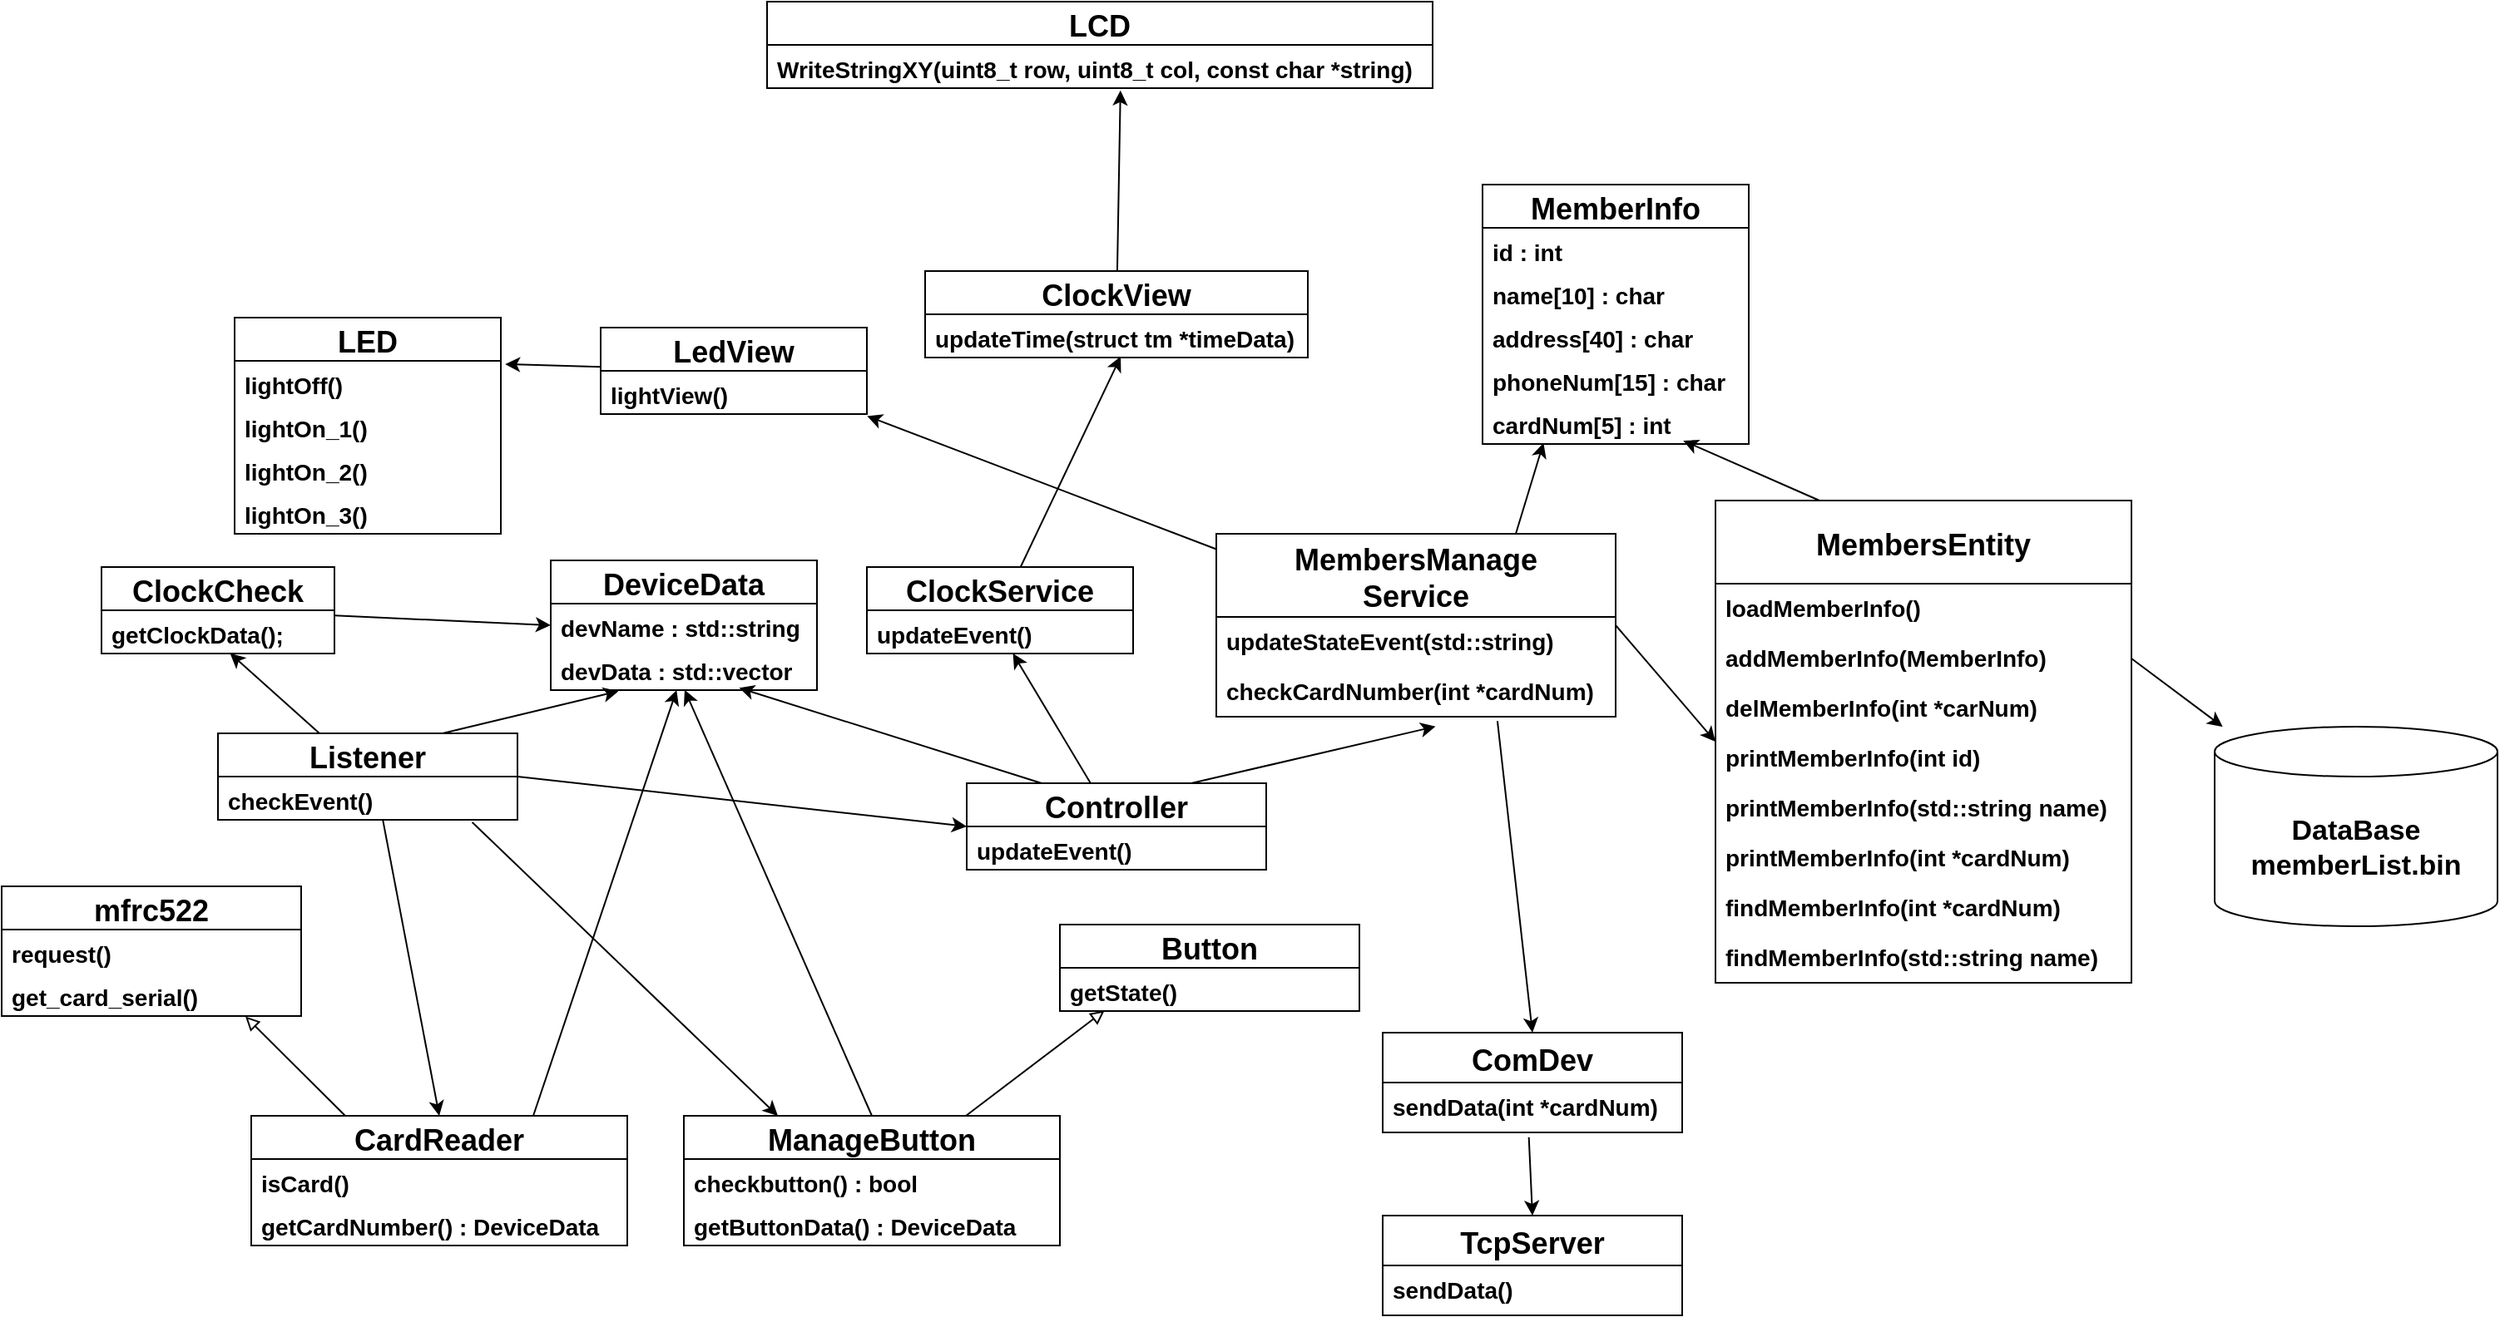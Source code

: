 <mxfile>
    <diagram id="3hWNbCpws5QloM3HWcna" name="페이지-1">
        <mxGraphModel dx="2216" dy="440" grid="1" gridSize="10" guides="1" tooltips="1" connect="1" arrows="1" fold="1" page="1" pageScale="1" pageWidth="827" pageHeight="1169" math="0" shadow="0">
            <root>
                <mxCell id="0"/>
                <mxCell id="1" parent="0"/>
                <mxCell id="25" style="edgeStyle=none;html=1;exitX=1;exitY=0.5;exitDx=0;exitDy=0;entryX=0;entryY=0.5;entryDx=0;entryDy=0;" parent="1" source="7" target="22" edge="1">
                    <mxGeometry relative="1" as="geometry"/>
                </mxCell>
                <mxCell id="36" style="edgeStyle=none;html=1;exitX=0.75;exitY=0;exitDx=0;exitDy=0;entryX=0.254;entryY=1.026;entryDx=0;entryDy=0;entryPerimeter=0;" parent="1" source="7" target="34" edge="1">
                    <mxGeometry relative="1" as="geometry"/>
                </mxCell>
                <mxCell id="114" style="edgeStyle=none;html=1;entryX=0.552;entryY=0.995;entryDx=0;entryDy=0;entryPerimeter=0;" edge="1" parent="1" source="7" target="111">
                    <mxGeometry relative="1" as="geometry"/>
                </mxCell>
                <mxCell id="7" value="Listener" style="swimlane;fontStyle=1;childLayout=stackLayout;horizontal=1;startSize=26;fillColor=none;horizontalStack=0;resizeParent=1;resizeParentMax=0;resizeLast=0;collapsible=1;marginBottom=0;fontSize=18;" parent="1" vertex="1">
                    <mxGeometry x="-20" y="470" width="180" height="52" as="geometry"/>
                </mxCell>
                <mxCell id="8" value="checkEvent()" style="text;strokeColor=none;fillColor=none;align=left;verticalAlign=top;spacingLeft=4;spacingRight=4;overflow=hidden;rotatable=0;points=[[0,0.5],[1,0.5]];portConstraint=eastwest;fontSize=14;fontStyle=1" parent="7" vertex="1">
                    <mxGeometry y="26" width="180" height="26" as="geometry"/>
                </mxCell>
                <mxCell id="15" value="mfrc522" style="swimlane;fontStyle=1;childLayout=stackLayout;horizontal=1;startSize=26;fillColor=none;horizontalStack=0;resizeParent=1;resizeParentMax=0;resizeLast=0;collapsible=1;marginBottom=0;fontSize=18;" parent="1" vertex="1">
                    <mxGeometry x="-150" y="562" width="180" height="78" as="geometry"/>
                </mxCell>
                <mxCell id="16" value="request()" style="text;strokeColor=none;fillColor=none;align=left;verticalAlign=top;spacingLeft=4;spacingRight=4;overflow=hidden;rotatable=0;points=[[0,0.5],[1,0.5]];portConstraint=eastwest;fontSize=14;fontStyle=1" parent="15" vertex="1">
                    <mxGeometry y="26" width="180" height="26" as="geometry"/>
                </mxCell>
                <mxCell id="17" value="get_card_serial()" style="text;strokeColor=none;fillColor=none;align=left;verticalAlign=top;spacingLeft=4;spacingRight=4;overflow=hidden;rotatable=0;points=[[0,0.5],[1,0.5]];portConstraint=eastwest;fontSize=14;fontStyle=1" parent="15" vertex="1">
                    <mxGeometry y="52" width="180" height="26" as="geometry"/>
                </mxCell>
                <mxCell id="37" style="edgeStyle=none;html=1;exitX=0.25;exitY=0;exitDx=0;exitDy=0;entryX=0.708;entryY=0.949;entryDx=0;entryDy=0;entryPerimeter=0;" parent="1" source="22" target="34" edge="1">
                    <mxGeometry relative="1" as="geometry"/>
                </mxCell>
                <mxCell id="62" style="edgeStyle=none;html=1;exitX=0.75;exitY=0;exitDx=0;exitDy=0;entryX=0.549;entryY=1.196;entryDx=0;entryDy=0;entryPerimeter=0;fontSize=17;startArrow=none;startFill=0;endArrow=classic;endFill=1;" parent="1" source="22" target="75" edge="1">
                    <mxGeometry relative="1" as="geometry"/>
                </mxCell>
                <mxCell id="112" style="edgeStyle=none;html=1;" edge="1" parent="1" source="22" target="109">
                    <mxGeometry relative="1" as="geometry"/>
                </mxCell>
                <mxCell id="22" value="Controller" style="swimlane;fontStyle=1;childLayout=stackLayout;horizontal=1;startSize=26;fillColor=none;horizontalStack=0;resizeParent=1;resizeParentMax=0;resizeLast=0;collapsible=1;marginBottom=0;fontSize=18;" parent="1" vertex="1">
                    <mxGeometry x="430" y="500" width="180" height="52" as="geometry"/>
                </mxCell>
                <mxCell id="23" value="updateEvent()" style="text;strokeColor=none;fillColor=none;align=left;verticalAlign=top;spacingLeft=4;spacingRight=4;overflow=hidden;rotatable=0;points=[[0,0.5],[1,0.5]];portConstraint=eastwest;fontSize=14;fontStyle=1" parent="22" vertex="1">
                    <mxGeometry y="26" width="180" height="26" as="geometry"/>
                </mxCell>
                <mxCell id="32" value="DeviceData" style="swimlane;fontStyle=1;childLayout=stackLayout;horizontal=1;startSize=26;fillColor=none;horizontalStack=0;resizeParent=1;resizeParentMax=0;resizeLast=0;collapsible=1;marginBottom=0;fontSize=18;" parent="1" vertex="1">
                    <mxGeometry x="180" y="366" width="160" height="78" as="geometry"/>
                </mxCell>
                <mxCell id="33" value="devName : std::string" style="text;strokeColor=none;fillColor=none;align=left;verticalAlign=top;spacingLeft=4;spacingRight=4;overflow=hidden;rotatable=0;points=[[0,0.5],[1,0.5]];portConstraint=eastwest;fontSize=14;fontStyle=1" parent="32" vertex="1">
                    <mxGeometry y="26" width="160" height="26" as="geometry"/>
                </mxCell>
                <mxCell id="34" value="devData : std::vector" style="text;strokeColor=none;fillColor=none;align=left;verticalAlign=top;spacingLeft=4;spacingRight=4;overflow=hidden;rotatable=0;points=[[0,0.5],[1,0.5]];portConstraint=eastwest;fontSize=14;fontStyle=1" parent="32" vertex="1">
                    <mxGeometry y="52" width="160" height="26" as="geometry"/>
                </mxCell>
                <mxCell id="41" style="edgeStyle=none;html=1;exitX=0.25;exitY=0;exitDx=0;exitDy=0;endArrow=block;endFill=0;entryX=0.814;entryY=1.011;entryDx=0;entryDy=0;entryPerimeter=0;" parent="1" source="38" target="17" edge="1">
                    <mxGeometry relative="1" as="geometry"/>
                </mxCell>
                <mxCell id="42" style="edgeStyle=none;html=1;exitX=0.5;exitY=0;exitDx=0;exitDy=0;endArrow=none;endFill=0;startArrow=classic;startFill=1;entryX=0.55;entryY=0.984;entryDx=0;entryDy=0;entryPerimeter=0;" parent="1" source="38" target="8" edge="1">
                    <mxGeometry relative="1" as="geometry">
                        <mxPoint x="324" y="550" as="targetPoint"/>
                    </mxGeometry>
                </mxCell>
                <mxCell id="44" style="edgeStyle=none;html=1;exitX=0.75;exitY=0;exitDx=0;exitDy=0;startArrow=none;startFill=0;endArrow=classic;endFill=1;" parent="1" source="38" target="34" edge="1">
                    <mxGeometry relative="1" as="geometry"/>
                </mxCell>
                <mxCell id="38" value="CardReader" style="swimlane;fontStyle=1;childLayout=stackLayout;horizontal=1;startSize=26;fillColor=none;horizontalStack=0;resizeParent=1;resizeParentMax=0;resizeLast=0;collapsible=1;marginBottom=0;fontSize=18;" parent="1" vertex="1">
                    <mxGeometry y="700" width="226" height="78" as="geometry"/>
                </mxCell>
                <mxCell id="39" value="isCard()" style="text;strokeColor=none;fillColor=none;align=left;verticalAlign=top;spacingLeft=4;spacingRight=4;overflow=hidden;rotatable=0;points=[[0,0.5],[1,0.5]];portConstraint=eastwest;fontSize=14;fontStyle=1" parent="38" vertex="1">
                    <mxGeometry y="26" width="226" height="26" as="geometry"/>
                </mxCell>
                <mxCell id="40" value="getCardNumber() : DeviceData" style="text;strokeColor=none;fillColor=none;align=left;verticalAlign=top;spacingLeft=4;spacingRight=4;overflow=hidden;rotatable=0;points=[[0,0.5],[1,0.5]];portConstraint=eastwest;fontSize=14;fontStyle=1" parent="38" vertex="1">
                    <mxGeometry y="52" width="226" height="26" as="geometry"/>
                </mxCell>
                <mxCell id="45" value="DataBase&lt;br&gt;memberList.bin" style="shape=cylinder3;whiteSpace=wrap;html=1;boundedLbl=1;backgroundOutline=1;size=15;fontSize=17;fontStyle=1" parent="1" vertex="1">
                    <mxGeometry x="1180" y="466" width="170" height="120" as="geometry"/>
                </mxCell>
                <mxCell id="48" value="MemberInfo" style="swimlane;fontStyle=1;childLayout=stackLayout;horizontal=1;startSize=26;fillColor=none;horizontalStack=0;resizeParent=1;resizeParentMax=0;resizeLast=0;collapsible=1;marginBottom=0;fontSize=18;" parent="1" vertex="1">
                    <mxGeometry x="740" y="140" width="160" height="156" as="geometry"/>
                </mxCell>
                <mxCell id="49" value="id : int" style="text;strokeColor=none;fillColor=none;align=left;verticalAlign=top;spacingLeft=4;spacingRight=4;overflow=hidden;rotatable=0;points=[[0,0.5],[1,0.5]];portConstraint=eastwest;fontSize=14;fontStyle=1" parent="48" vertex="1">
                    <mxGeometry y="26" width="160" height="26" as="geometry"/>
                </mxCell>
                <mxCell id="50" value="name[10] : char" style="text;strokeColor=none;fillColor=none;align=left;verticalAlign=top;spacingLeft=4;spacingRight=4;overflow=hidden;rotatable=0;points=[[0,0.5],[1,0.5]];portConstraint=eastwest;fontSize=14;fontStyle=1" parent="48" vertex="1">
                    <mxGeometry y="52" width="160" height="26" as="geometry"/>
                </mxCell>
                <mxCell id="51" value="address[40] : char" style="text;strokeColor=none;fillColor=none;align=left;verticalAlign=top;spacingLeft=4;spacingRight=4;overflow=hidden;rotatable=0;points=[[0,0.5],[1,0.5]];portConstraint=eastwest;fontSize=14;fontStyle=1" parent="48" vertex="1">
                    <mxGeometry y="78" width="160" height="26" as="geometry"/>
                </mxCell>
                <mxCell id="52" value="phoneNum[15] : char" style="text;strokeColor=none;fillColor=none;align=left;verticalAlign=top;spacingLeft=4;spacingRight=4;overflow=hidden;rotatable=0;points=[[0,0.5],[1,0.5]];portConstraint=eastwest;fontSize=14;fontStyle=1" parent="48" vertex="1">
                    <mxGeometry y="104" width="160" height="26" as="geometry"/>
                </mxCell>
                <mxCell id="53" value="cardNum[5] : int" style="text;strokeColor=none;fillColor=none;align=left;verticalAlign=top;spacingLeft=4;spacingRight=4;overflow=hidden;rotatable=0;points=[[0,0.5],[1,0.5]];portConstraint=eastwest;fontSize=14;fontStyle=1" parent="48" vertex="1">
                    <mxGeometry y="130" width="160" height="26" as="geometry"/>
                </mxCell>
                <mxCell id="59" style="edgeStyle=none;html=1;exitX=0.75;exitY=0;exitDx=0;exitDy=0;entryX=0.229;entryY=0.974;entryDx=0;entryDy=0;entryPerimeter=0;fontSize=17;startArrow=none;startFill=0;endArrow=classic;endFill=1;" parent="1" source="55" target="53" edge="1">
                    <mxGeometry relative="1" as="geometry"/>
                </mxCell>
                <mxCell id="63" style="edgeStyle=none;html=1;exitX=1;exitY=0.5;exitDx=0;exitDy=0;entryX=0;entryY=0.5;entryDx=0;entryDy=0;fontSize=17;startArrow=none;startFill=0;endArrow=classic;endFill=1;" parent="1" source="55" target="57" edge="1">
                    <mxGeometry relative="1" as="geometry"/>
                </mxCell>
                <mxCell id="85" style="edgeStyle=none;html=1;exitX=0.704;exitY=1.086;exitDx=0;exitDy=0;entryX=0.5;entryY=0;entryDx=0;entryDy=0;exitPerimeter=0;" parent="1" source="75" target="82" edge="1">
                    <mxGeometry relative="1" as="geometry"/>
                </mxCell>
                <mxCell id="107" style="edgeStyle=none;html=1;entryX=1.001;entryY=0.046;entryDx=0;entryDy=0;entryPerimeter=0;" parent="1" source="55" edge="1">
                    <mxGeometry relative="1" as="geometry">
                        <mxPoint x="370.16" y="279.196" as="targetPoint"/>
                    </mxGeometry>
                </mxCell>
                <mxCell id="55" value="MembersManage&#10;Service" style="swimlane;fontStyle=1;childLayout=stackLayout;horizontal=1;startSize=50;fillColor=none;horizontalStack=0;resizeParent=1;resizeParentMax=0;resizeLast=0;collapsible=1;marginBottom=0;fontSize=18;" parent="1" vertex="1">
                    <mxGeometry x="580" y="350" width="240" height="110" as="geometry"/>
                </mxCell>
                <mxCell id="56" value="updateStateEvent(std::string)" style="text;strokeColor=none;fillColor=none;align=left;verticalAlign=top;spacingLeft=4;spacingRight=4;overflow=hidden;rotatable=0;points=[[0,0.5],[1,0.5]];portConstraint=eastwest;fontSize=14;fontStyle=1" parent="55" vertex="1">
                    <mxGeometry y="50" width="240" height="30" as="geometry"/>
                </mxCell>
                <mxCell id="75" value="checkCardNumber(int *cardNum)" style="text;strokeColor=none;fillColor=none;align=left;verticalAlign=top;spacingLeft=4;spacingRight=4;overflow=hidden;rotatable=0;points=[[0,0.5],[1,0.5]];portConstraint=eastwest;fontSize=14;fontStyle=1" parent="55" vertex="1">
                    <mxGeometry y="80" width="240" height="30" as="geometry"/>
                </mxCell>
                <mxCell id="60" style="edgeStyle=none;html=1;exitX=0.25;exitY=0;exitDx=0;exitDy=0;entryX=0.754;entryY=0.923;entryDx=0;entryDy=0;entryPerimeter=0;fontSize=17;startArrow=none;startFill=0;endArrow=classic;endFill=1;" parent="1" source="57" target="53" edge="1">
                    <mxGeometry relative="1" as="geometry"/>
                </mxCell>
                <mxCell id="57" value="MembersEntity" style="swimlane;fontStyle=1;childLayout=stackLayout;horizontal=1;startSize=50;fillColor=none;horizontalStack=0;resizeParent=1;resizeParentMax=0;resizeLast=0;collapsible=1;marginBottom=0;fontSize=18;" parent="1" vertex="1">
                    <mxGeometry x="880" y="330" width="250" height="290" as="geometry"/>
                </mxCell>
                <mxCell id="69" value="loadMemberInfo()" style="text;strokeColor=none;fillColor=none;align=left;verticalAlign=top;spacingLeft=4;spacingRight=4;overflow=hidden;rotatable=0;points=[[0,0.5],[1,0.5]];portConstraint=eastwest;fontSize=14;fontStyle=1" parent="57" vertex="1">
                    <mxGeometry y="50" width="250" height="30" as="geometry"/>
                </mxCell>
                <mxCell id="58" value="addMemberInfo(MemberInfo)" style="text;strokeColor=none;fillColor=none;align=left;verticalAlign=top;spacingLeft=4;spacingRight=4;overflow=hidden;rotatable=0;points=[[0,0.5],[1,0.5]];portConstraint=eastwest;fontSize=14;fontStyle=1" parent="57" vertex="1">
                    <mxGeometry y="80" width="250" height="30" as="geometry"/>
                </mxCell>
                <mxCell id="74" value="delMemberInfo(int *carNum)" style="text;strokeColor=none;fillColor=none;align=left;verticalAlign=top;spacingLeft=4;spacingRight=4;overflow=hidden;rotatable=0;points=[[0,0.5],[1,0.5]];portConstraint=eastwest;fontSize=14;fontStyle=1" parent="57" vertex="1">
                    <mxGeometry y="110" width="250" height="30" as="geometry"/>
                </mxCell>
                <mxCell id="67" value="printMemberInfo(int id)" style="text;strokeColor=none;fillColor=none;align=left;verticalAlign=top;spacingLeft=4;spacingRight=4;overflow=hidden;rotatable=0;points=[[0,0.5],[1,0.5]];portConstraint=eastwest;fontSize=14;fontStyle=1" parent="57" vertex="1">
                    <mxGeometry y="140" width="250" height="30" as="geometry"/>
                </mxCell>
                <mxCell id="68" value="printMemberInfo(std::string name)" style="text;strokeColor=none;fillColor=none;align=left;verticalAlign=top;spacingLeft=4;spacingRight=4;overflow=hidden;rotatable=0;points=[[0,0.5],[1,0.5]];portConstraint=eastwest;fontSize=14;fontStyle=1" parent="57" vertex="1">
                    <mxGeometry y="170" width="250" height="30" as="geometry"/>
                </mxCell>
                <mxCell id="72" value="printMemberInfo(int *cardNum)" style="text;strokeColor=none;fillColor=none;align=left;verticalAlign=top;spacingLeft=4;spacingRight=4;overflow=hidden;rotatable=0;points=[[0,0.5],[1,0.5]];portConstraint=eastwest;fontSize=14;fontStyle=1" parent="57" vertex="1">
                    <mxGeometry y="200" width="250" height="30" as="geometry"/>
                </mxCell>
                <mxCell id="71" value="findMemberInfo(int *cardNum)" style="text;strokeColor=none;fillColor=none;align=left;verticalAlign=top;spacingLeft=4;spacingRight=4;overflow=hidden;rotatable=0;points=[[0,0.5],[1,0.5]];portConstraint=eastwest;fontSize=14;fontStyle=1" parent="57" vertex="1">
                    <mxGeometry y="230" width="250" height="30" as="geometry"/>
                </mxCell>
                <mxCell id="70" value="findMemberInfo(std::string name)" style="text;strokeColor=none;fillColor=none;align=left;verticalAlign=top;spacingLeft=4;spacingRight=4;overflow=hidden;rotatable=0;points=[[0,0.5],[1,0.5]];portConstraint=eastwest;fontSize=14;fontStyle=1" parent="57" vertex="1">
                    <mxGeometry y="260" width="250" height="30" as="geometry"/>
                </mxCell>
                <mxCell id="61" style="edgeStyle=none;html=1;fontSize=17;startArrow=none;startFill=0;endArrow=classic;endFill=1;exitX=1;exitY=0.5;exitDx=0;exitDy=0;" parent="1" source="58" target="45" edge="1">
                    <mxGeometry relative="1" as="geometry">
                        <mxPoint x="950" y="470" as="sourcePoint"/>
                    </mxGeometry>
                </mxCell>
                <mxCell id="64" value="Button" style="swimlane;fontStyle=1;childLayout=stackLayout;horizontal=1;startSize=26;fillColor=none;horizontalStack=0;resizeParent=1;resizeParentMax=0;resizeLast=0;collapsible=1;marginBottom=0;fontSize=18;" parent="1" vertex="1">
                    <mxGeometry x="486" y="585" width="180" height="52" as="geometry"/>
                </mxCell>
                <mxCell id="65" value="getState()" style="text;strokeColor=none;fillColor=none;align=left;verticalAlign=top;spacingLeft=4;spacingRight=4;overflow=hidden;rotatable=0;points=[[0,0.5],[1,0.5]];portConstraint=eastwest;fontSize=14;fontStyle=1" parent="64" vertex="1">
                    <mxGeometry y="26" width="180" height="26" as="geometry"/>
                </mxCell>
                <mxCell id="76" style="edgeStyle=none;html=1;exitX=0.849;exitY=1.057;exitDx=0;exitDy=0;entryX=0.25;entryY=0;entryDx=0;entryDy=0;exitPerimeter=0;" parent="1" source="8" target="77" edge="1">
                    <mxGeometry relative="1" as="geometry"/>
                </mxCell>
                <mxCell id="81" style="edgeStyle=none;html=1;exitX=0.5;exitY=0;exitDx=0;exitDy=0;entryX=0.503;entryY=0.996;entryDx=0;entryDy=0;entryPerimeter=0;" parent="1" source="77" target="34" edge="1">
                    <mxGeometry relative="1" as="geometry"/>
                </mxCell>
                <mxCell id="77" value="ManageButton" style="swimlane;fontStyle=1;childLayout=stackLayout;horizontal=1;startSize=26;fillColor=none;horizontalStack=0;resizeParent=1;resizeParentMax=0;resizeLast=0;collapsible=1;marginBottom=0;fontSize=18;" parent="1" vertex="1">
                    <mxGeometry x="260" y="700" width="226" height="78" as="geometry"/>
                </mxCell>
                <mxCell id="78" value="checkbutton() : bool" style="text;strokeColor=none;fillColor=none;align=left;verticalAlign=top;spacingLeft=4;spacingRight=4;overflow=hidden;rotatable=0;points=[[0,0.5],[1,0.5]];portConstraint=eastwest;fontSize=14;fontStyle=1" parent="77" vertex="1">
                    <mxGeometry y="26" width="226" height="26" as="geometry"/>
                </mxCell>
                <mxCell id="79" value="getButtonData() : DeviceData" style="text;strokeColor=none;fillColor=none;align=left;verticalAlign=top;spacingLeft=4;spacingRight=4;overflow=hidden;rotatable=0;points=[[0,0.5],[1,0.5]];portConstraint=eastwest;fontSize=14;fontStyle=1" parent="77" vertex="1">
                    <mxGeometry y="52" width="226" height="26" as="geometry"/>
                </mxCell>
                <mxCell id="80" style="edgeStyle=none;html=1;exitX=0.75;exitY=0;exitDx=0;exitDy=0;endArrow=block;endFill=0;entryX=0.149;entryY=0.989;entryDx=0;entryDy=0;entryPerimeter=0;" parent="1" source="77" target="65" edge="1">
                    <mxGeometry relative="1" as="geometry">
                        <mxPoint x="370.0" y="689.71" as="sourcePoint"/>
                        <mxPoint x="480" y="651" as="targetPoint"/>
                    </mxGeometry>
                </mxCell>
                <mxCell id="88" style="edgeStyle=none;html=1;exitX=0.488;exitY=1.095;exitDx=0;exitDy=0;entryX=0.5;entryY=0;entryDx=0;entryDy=0;exitPerimeter=0;" parent="1" source="83" target="86" edge="1">
                    <mxGeometry relative="1" as="geometry"/>
                </mxCell>
                <mxCell id="82" value="ComDev" style="swimlane;fontStyle=1;childLayout=stackLayout;horizontal=1;startSize=30;fillColor=none;horizontalStack=0;resizeParent=1;resizeParentMax=0;resizeLast=0;collapsible=1;marginBottom=0;fontSize=18;" parent="1" vertex="1">
                    <mxGeometry x="680" y="650" width="180" height="60" as="geometry"/>
                </mxCell>
                <mxCell id="83" value="sendData(int *cardNum)" style="text;strokeColor=none;fillColor=none;align=left;verticalAlign=top;spacingLeft=4;spacingRight=4;overflow=hidden;rotatable=0;points=[[0,0.5],[1,0.5]];portConstraint=eastwest;fontSize=14;fontStyle=1" parent="82" vertex="1">
                    <mxGeometry y="30" width="180" height="30" as="geometry"/>
                </mxCell>
                <mxCell id="86" value="TcpServer" style="swimlane;fontStyle=1;childLayout=stackLayout;horizontal=1;startSize=30;fillColor=none;horizontalStack=0;resizeParent=1;resizeParentMax=0;resizeLast=0;collapsible=1;marginBottom=0;fontSize=18;" parent="1" vertex="1">
                    <mxGeometry x="680" y="760" width="180" height="60" as="geometry"/>
                </mxCell>
                <mxCell id="87" value="sendData()" style="text;strokeColor=none;fillColor=none;align=left;verticalAlign=top;spacingLeft=4;spacingRight=4;overflow=hidden;rotatable=0;points=[[0,0.5],[1,0.5]];portConstraint=eastwest;fontSize=14;fontStyle=1" parent="86" vertex="1">
                    <mxGeometry y="30" width="180" height="30" as="geometry"/>
                </mxCell>
                <mxCell id="116" style="edgeStyle=none;html=1;entryX=0.531;entryY=1.054;entryDx=0;entryDy=0;entryPerimeter=0;" edge="1" parent="1" source="89" target="93">
                    <mxGeometry relative="1" as="geometry"/>
                </mxCell>
                <mxCell id="89" value="ClockView" style="swimlane;fontStyle=1;childLayout=stackLayout;horizontal=1;startSize=26;fillColor=none;horizontalStack=0;resizeParent=1;resizeParentMax=0;resizeLast=0;collapsible=1;marginBottom=0;fontSize=18;" parent="1" vertex="1">
                    <mxGeometry x="405" y="192" width="230" height="52" as="geometry"/>
                </mxCell>
                <mxCell id="90" value="updateTime(struct tm *timeData)" style="text;strokeColor=none;fillColor=none;align=left;verticalAlign=top;spacingLeft=4;spacingRight=4;overflow=hidden;rotatable=0;points=[[0,0.5],[1,0.5]];portConstraint=eastwest;fontSize=14;fontStyle=1" parent="89" vertex="1">
                    <mxGeometry y="26" width="230" height="26" as="geometry"/>
                </mxCell>
                <mxCell id="92" value="LCD" style="swimlane;fontStyle=1;childLayout=stackLayout;horizontal=1;startSize=26;fillColor=none;horizontalStack=0;resizeParent=1;resizeParentMax=0;resizeLast=0;collapsible=1;marginBottom=0;fontSize=18;" parent="1" vertex="1">
                    <mxGeometry x="310" y="30" width="400" height="52" as="geometry"/>
                </mxCell>
                <mxCell id="93" value="WriteStringXY(uint8_t row, uint8_t col, const char *string)" style="text;strokeColor=none;fillColor=none;align=left;verticalAlign=top;spacingLeft=4;spacingRight=4;overflow=hidden;rotatable=0;points=[[0,0.5],[1,0.5]];portConstraint=eastwest;fontSize=14;fontStyle=1" parent="92" vertex="1">
                    <mxGeometry y="26" width="400" height="26" as="geometry"/>
                </mxCell>
                <mxCell id="98" value="LED" style="swimlane;fontStyle=1;childLayout=stackLayout;horizontal=1;startSize=26;fillColor=none;horizontalStack=0;resizeParent=1;resizeParentMax=0;resizeLast=0;collapsible=1;marginBottom=0;fontSize=18;" parent="1" vertex="1">
                    <mxGeometry x="-10" y="220" width="160" height="130" as="geometry"/>
                </mxCell>
                <mxCell id="99" value="lightOff()" style="text;strokeColor=none;fillColor=none;align=left;verticalAlign=top;spacingLeft=4;spacingRight=4;overflow=hidden;rotatable=0;points=[[0,0.5],[1,0.5]];portConstraint=eastwest;fontSize=14;fontStyle=1" parent="98" vertex="1">
                    <mxGeometry y="26" width="160" height="26" as="geometry"/>
                </mxCell>
                <mxCell id="104" value="lightOn_1()" style="text;strokeColor=none;fillColor=none;align=left;verticalAlign=top;spacingLeft=4;spacingRight=4;overflow=hidden;rotatable=0;points=[[0,0.5],[1,0.5]];portConstraint=eastwest;fontSize=14;fontStyle=1" parent="98" vertex="1">
                    <mxGeometry y="52" width="160" height="26" as="geometry"/>
                </mxCell>
                <mxCell id="118" value="lightOn_2()" style="text;strokeColor=none;fillColor=none;align=left;verticalAlign=top;spacingLeft=4;spacingRight=4;overflow=hidden;rotatable=0;points=[[0,0.5],[1,0.5]];portConstraint=eastwest;fontSize=14;fontStyle=1" vertex="1" parent="98">
                    <mxGeometry y="78" width="160" height="26" as="geometry"/>
                </mxCell>
                <mxCell id="117" value="lightOn_3()" style="text;strokeColor=none;fillColor=none;align=left;verticalAlign=top;spacingLeft=4;spacingRight=4;overflow=hidden;rotatable=0;points=[[0,0.5],[1,0.5]];portConstraint=eastwest;fontSize=14;fontStyle=1" vertex="1" parent="98">
                    <mxGeometry y="104" width="160" height="26" as="geometry"/>
                </mxCell>
                <mxCell id="103" style="edgeStyle=none;html=1;entryX=1.016;entryY=0.077;entryDx=0;entryDy=0;entryPerimeter=0;" parent="1" source="100" target="99" edge="1">
                    <mxGeometry relative="1" as="geometry"/>
                </mxCell>
                <mxCell id="100" value="LedView" style="swimlane;fontStyle=1;childLayout=stackLayout;horizontal=1;startSize=26;fillColor=none;horizontalStack=0;resizeParent=1;resizeParentMax=0;resizeLast=0;collapsible=1;marginBottom=0;fontSize=18;" parent="1" vertex="1">
                    <mxGeometry x="210" y="226" width="160" height="52" as="geometry"/>
                </mxCell>
                <mxCell id="101" value="lightView()" style="text;strokeColor=none;fillColor=none;align=left;verticalAlign=top;spacingLeft=4;spacingRight=4;overflow=hidden;rotatable=0;points=[[0,0.5],[1,0.5]];portConstraint=eastwest;fontSize=14;fontStyle=1" parent="100" vertex="1">
                    <mxGeometry y="26" width="160" height="26" as="geometry"/>
                </mxCell>
                <mxCell id="113" style="edgeStyle=none;html=1;entryX=0.511;entryY=0.977;entryDx=0;entryDy=0;entryPerimeter=0;" edge="1" parent="1" source="108" target="90">
                    <mxGeometry relative="1" as="geometry"/>
                </mxCell>
                <mxCell id="108" value="ClockService" style="swimlane;fontStyle=1;childLayout=stackLayout;horizontal=1;startSize=26;fillColor=none;horizontalStack=0;resizeParent=1;resizeParentMax=0;resizeLast=0;collapsible=1;marginBottom=0;fontSize=18;" vertex="1" parent="1">
                    <mxGeometry x="370" y="370" width="160" height="52" as="geometry"/>
                </mxCell>
                <mxCell id="109" value="updateEvent()" style="text;strokeColor=none;fillColor=none;align=left;verticalAlign=top;spacingLeft=4;spacingRight=4;overflow=hidden;rotatable=0;points=[[0,0.5],[1,0.5]];portConstraint=eastwest;fontSize=14;fontStyle=1" vertex="1" parent="108">
                    <mxGeometry y="26" width="160" height="26" as="geometry"/>
                </mxCell>
                <mxCell id="115" style="edgeStyle=none;html=1;entryX=0;entryY=0.5;entryDx=0;entryDy=0;" edge="1" parent="1" source="110" target="33">
                    <mxGeometry relative="1" as="geometry"/>
                </mxCell>
                <mxCell id="110" value="ClockCheck" style="swimlane;fontStyle=1;childLayout=stackLayout;horizontal=1;startSize=26;fillColor=none;horizontalStack=0;resizeParent=1;resizeParentMax=0;resizeLast=0;collapsible=1;marginBottom=0;fontSize=18;" vertex="1" parent="1">
                    <mxGeometry x="-90" y="370" width="140" height="52" as="geometry"/>
                </mxCell>
                <mxCell id="111" value="getClockData();" style="text;strokeColor=none;fillColor=none;align=left;verticalAlign=top;spacingLeft=4;spacingRight=4;overflow=hidden;rotatable=0;points=[[0,0.5],[1,0.5]];portConstraint=eastwest;fontSize=14;fontStyle=1" vertex="1" parent="110">
                    <mxGeometry y="26" width="140" height="26" as="geometry"/>
                </mxCell>
            </root>
        </mxGraphModel>
    </diagram>
</mxfile>